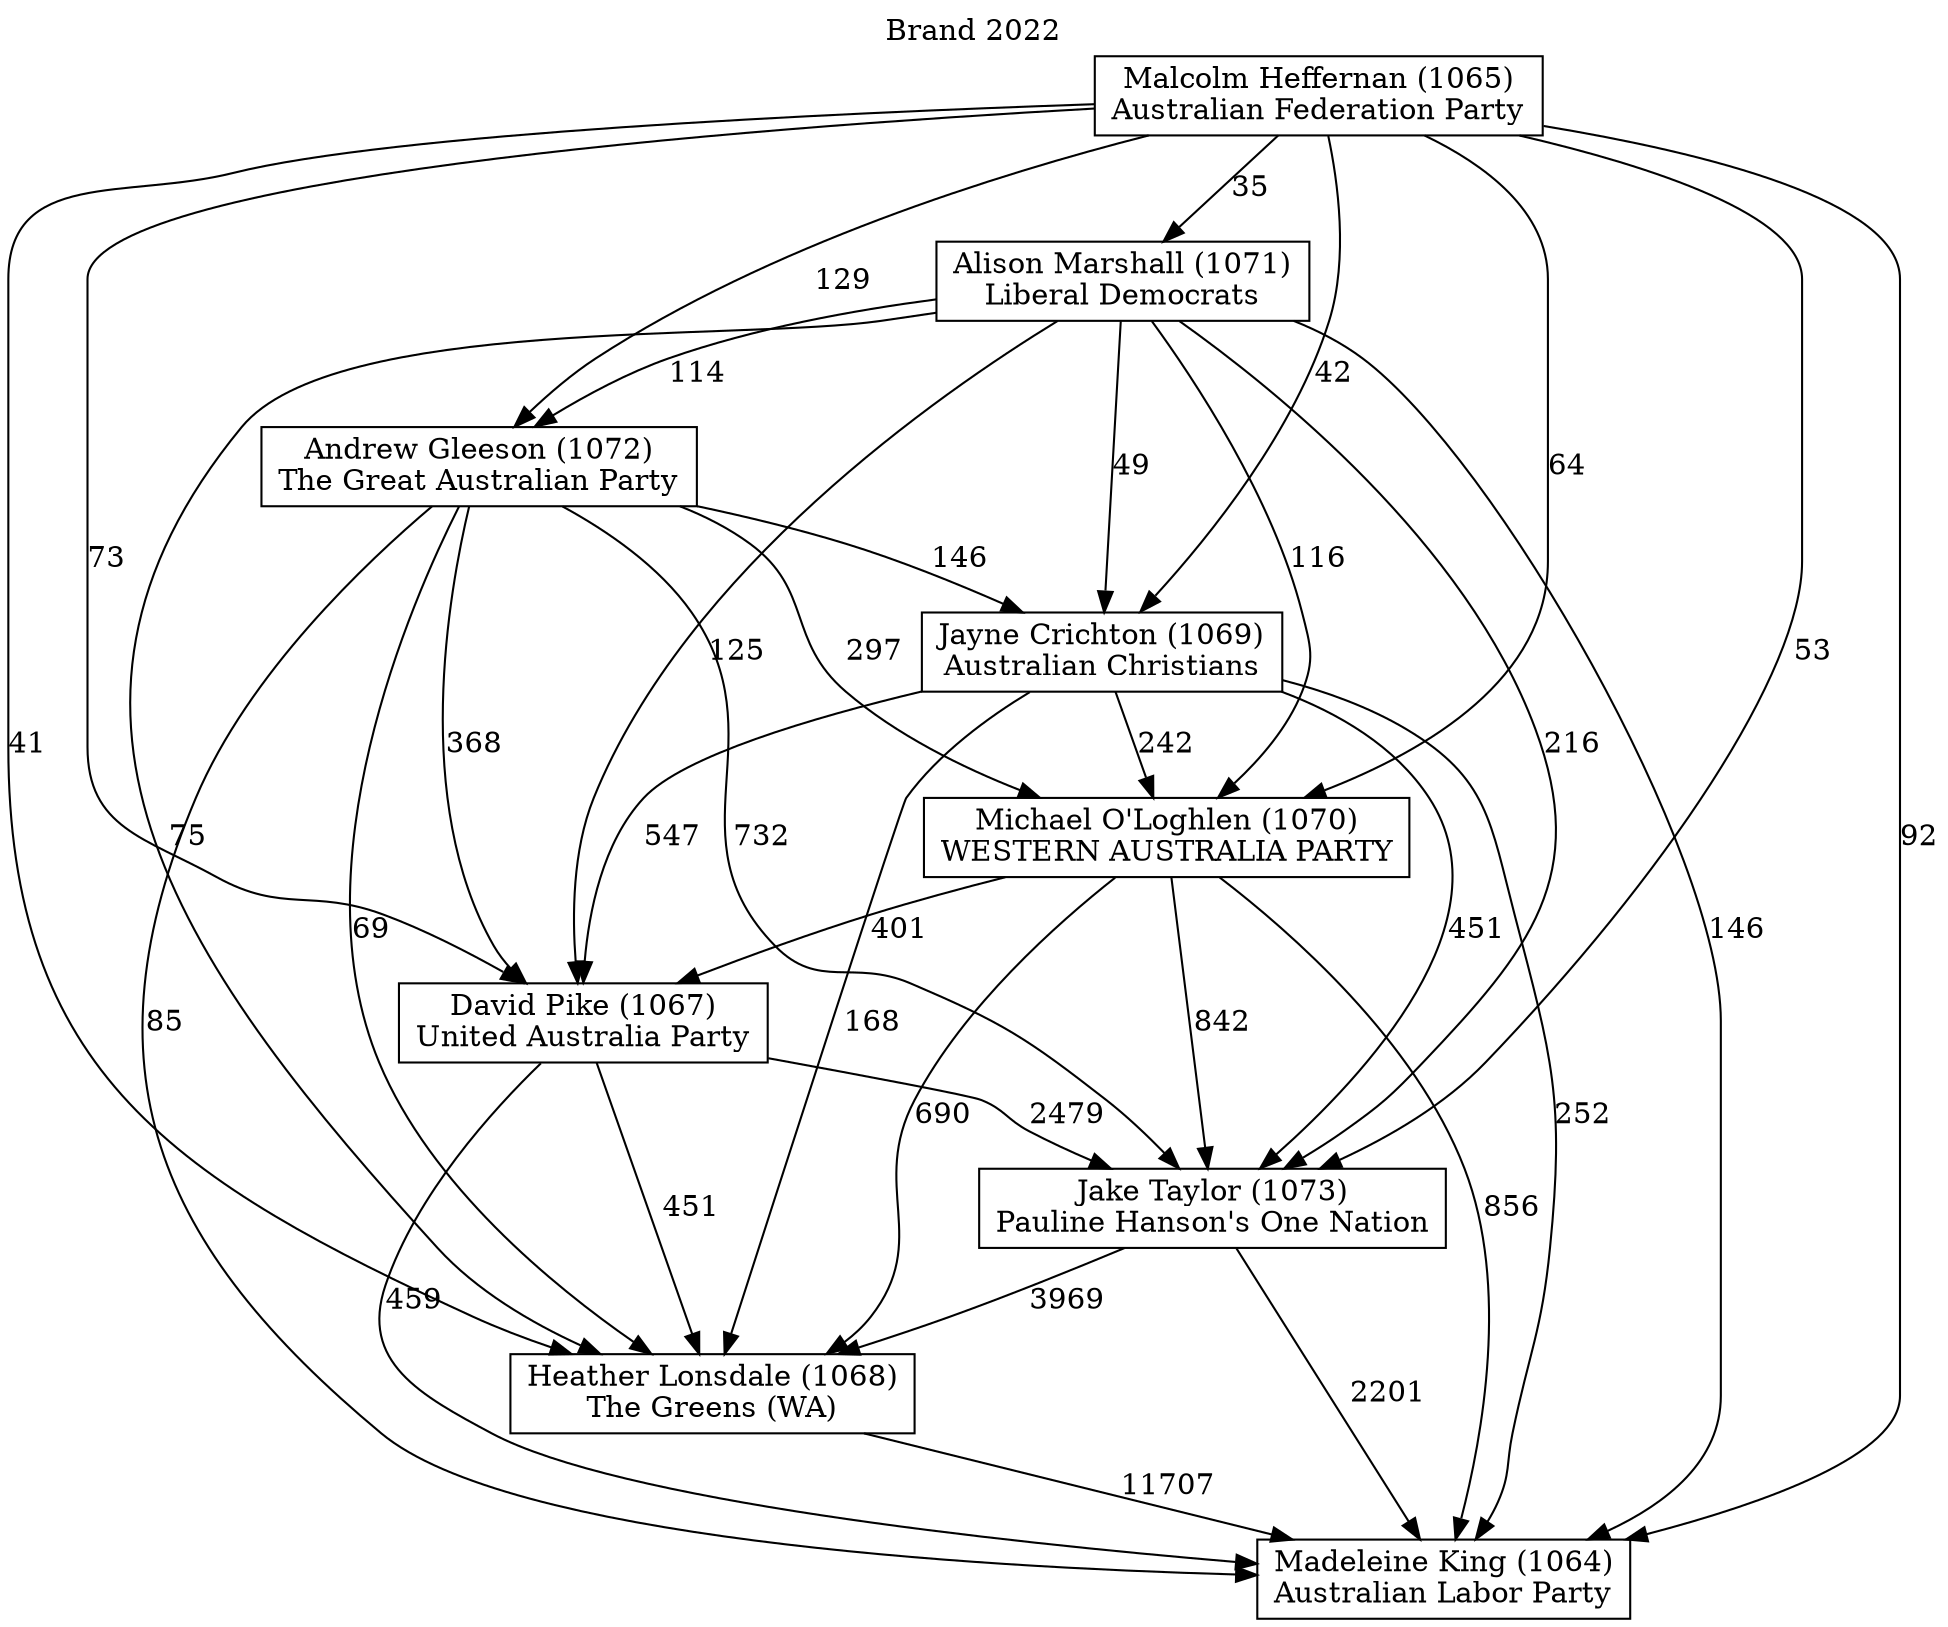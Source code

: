// House preference flow
digraph "Madeleine King (1064)_Brand_2022" {
	graph [label="Brand 2022" labelloc=t mclimit=10]
	node [shape=box]
	"Michael O'Loghlen (1070)" [label="Michael O'Loghlen (1070)
WESTERN AUSTRALIA PARTY"]
	"Madeleine King (1064)" [label="Madeleine King (1064)
Australian Labor Party"]
	"David Pike (1067)" [label="David Pike (1067)
United Australia Party"]
	"Jayne Crichton (1069)" [label="Jayne Crichton (1069)
Australian Christians"]
	"Andrew Gleeson (1072)" [label="Andrew Gleeson (1072)
The Great Australian Party"]
	"Heather Lonsdale (1068)" [label="Heather Lonsdale (1068)
The Greens (WA)"]
	"Malcolm Heffernan (1065)" [label="Malcolm Heffernan (1065)
Australian Federation Party"]
	"Jake Taylor (1073)" [label="Jake Taylor (1073)
Pauline Hanson's One Nation"]
	"Alison Marshall (1071)" [label="Alison Marshall (1071)
Liberal Democrats"]
	"Jayne Crichton (1069)" -> "Jake Taylor (1073)" [label=451]
	"Malcolm Heffernan (1065)" -> "Michael O'Loghlen (1070)" [label=64]
	"Malcolm Heffernan (1065)" -> "Madeleine King (1064)" [label=92]
	"David Pike (1067)" -> "Madeleine King (1064)" [label=459]
	"Alison Marshall (1071)" -> "David Pike (1067)" [label=125]
	"Jayne Crichton (1069)" -> "Heather Lonsdale (1068)" [label=168]
	"Malcolm Heffernan (1065)" -> "Andrew Gleeson (1072)" [label=129]
	"Michael O'Loghlen (1070)" -> "David Pike (1067)" [label=401]
	"Alison Marshall (1071)" -> "Michael O'Loghlen (1070)" [label=116]
	"Michael O'Loghlen (1070)" -> "Heather Lonsdale (1068)" [label=690]
	"Jayne Crichton (1069)" -> "Madeleine King (1064)" [label=252]
	"Malcolm Heffernan (1065)" -> "Heather Lonsdale (1068)" [label=41]
	"Jake Taylor (1073)" -> "Heather Lonsdale (1068)" [label=3969]
	"Alison Marshall (1071)" -> "Heather Lonsdale (1068)" [label=75]
	"David Pike (1067)" -> "Jake Taylor (1073)" [label=2479]
	"Jake Taylor (1073)" -> "Madeleine King (1064)" [label=2201]
	"Alison Marshall (1071)" -> "Jayne Crichton (1069)" [label=49]
	"Malcolm Heffernan (1065)" -> "Jake Taylor (1073)" [label=53]
	"Jayne Crichton (1069)" -> "David Pike (1067)" [label=547]
	"Andrew Gleeson (1072)" -> "Madeleine King (1064)" [label=85]
	"Malcolm Heffernan (1065)" -> "David Pike (1067)" [label=73]
	"Michael O'Loghlen (1070)" -> "Madeleine King (1064)" [label=856]
	"Andrew Gleeson (1072)" -> "Michael O'Loghlen (1070)" [label=297]
	"Andrew Gleeson (1072)" -> "Heather Lonsdale (1068)" [label=69]
	"Michael O'Loghlen (1070)" -> "Jake Taylor (1073)" [label=842]
	"Malcolm Heffernan (1065)" -> "Alison Marshall (1071)" [label=35]
	"Heather Lonsdale (1068)" -> "Madeleine King (1064)" [label=11707]
	"Alison Marshall (1071)" -> "Jake Taylor (1073)" [label=216]
	"David Pike (1067)" -> "Heather Lonsdale (1068)" [label=451]
	"Andrew Gleeson (1072)" -> "David Pike (1067)" [label=368]
	"Andrew Gleeson (1072)" -> "Jayne Crichton (1069)" [label=146]
	"Andrew Gleeson (1072)" -> "Jake Taylor (1073)" [label=732]
	"Malcolm Heffernan (1065)" -> "Jayne Crichton (1069)" [label=42]
	"Alison Marshall (1071)" -> "Andrew Gleeson (1072)" [label=114]
	"Alison Marshall (1071)" -> "Madeleine King (1064)" [label=146]
	"Jayne Crichton (1069)" -> "Michael O'Loghlen (1070)" [label=242]
}
